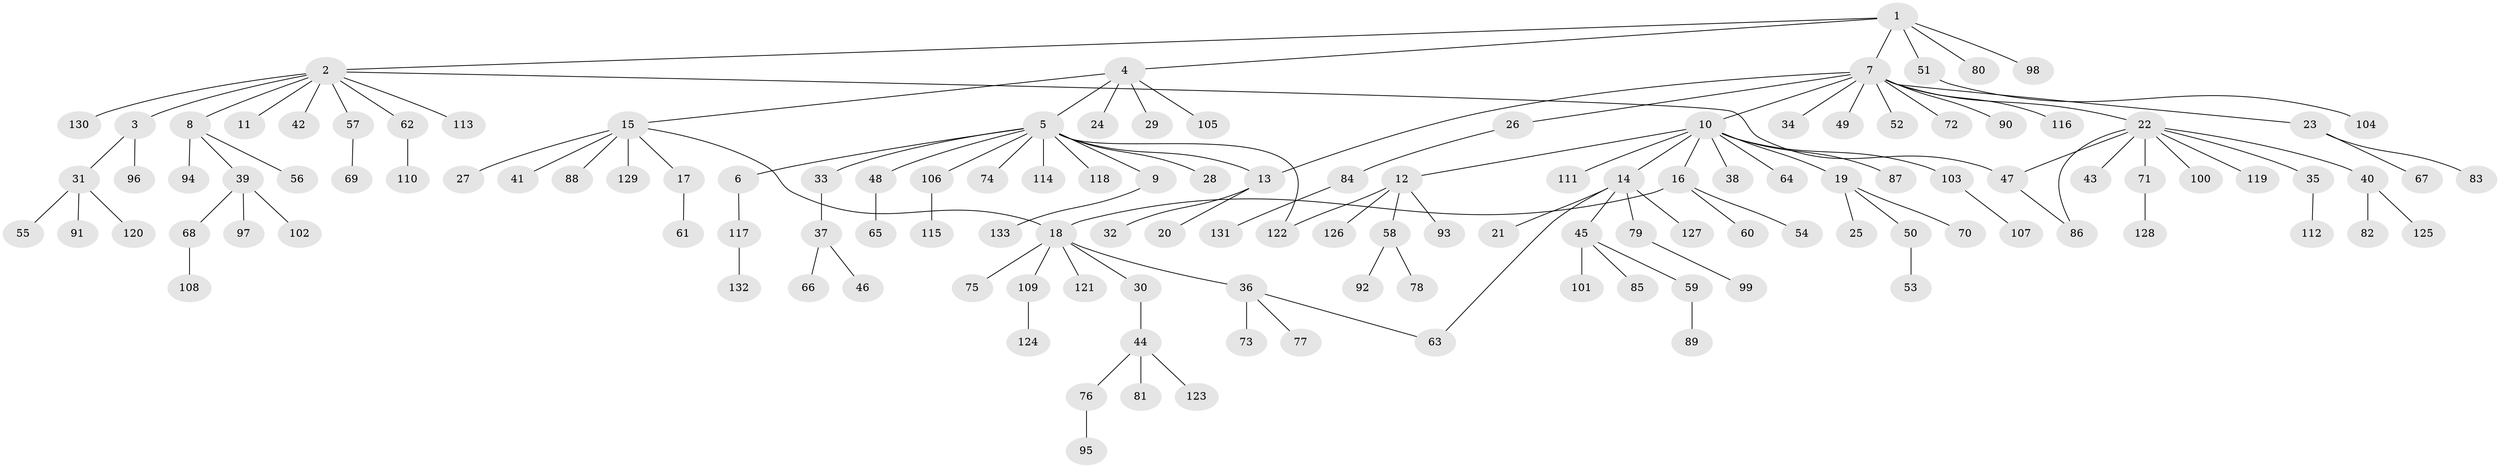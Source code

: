 // Generated by graph-tools (version 1.1) at 2025/48/03/09/25 04:48:52]
// undirected, 133 vertices, 138 edges
graph export_dot {
graph [start="1"]
  node [color=gray90,style=filled];
  1;
  2;
  3;
  4;
  5;
  6;
  7;
  8;
  9;
  10;
  11;
  12;
  13;
  14;
  15;
  16;
  17;
  18;
  19;
  20;
  21;
  22;
  23;
  24;
  25;
  26;
  27;
  28;
  29;
  30;
  31;
  32;
  33;
  34;
  35;
  36;
  37;
  38;
  39;
  40;
  41;
  42;
  43;
  44;
  45;
  46;
  47;
  48;
  49;
  50;
  51;
  52;
  53;
  54;
  55;
  56;
  57;
  58;
  59;
  60;
  61;
  62;
  63;
  64;
  65;
  66;
  67;
  68;
  69;
  70;
  71;
  72;
  73;
  74;
  75;
  76;
  77;
  78;
  79;
  80;
  81;
  82;
  83;
  84;
  85;
  86;
  87;
  88;
  89;
  90;
  91;
  92;
  93;
  94;
  95;
  96;
  97;
  98;
  99;
  100;
  101;
  102;
  103;
  104;
  105;
  106;
  107;
  108;
  109;
  110;
  111;
  112;
  113;
  114;
  115;
  116;
  117;
  118;
  119;
  120;
  121;
  122;
  123;
  124;
  125;
  126;
  127;
  128;
  129;
  130;
  131;
  132;
  133;
  1 -- 2;
  1 -- 4;
  1 -- 7;
  1 -- 51;
  1 -- 80;
  1 -- 98;
  2 -- 3;
  2 -- 8;
  2 -- 11;
  2 -- 42;
  2 -- 47;
  2 -- 57;
  2 -- 62;
  2 -- 113;
  2 -- 130;
  3 -- 31;
  3 -- 96;
  4 -- 5;
  4 -- 15;
  4 -- 24;
  4 -- 29;
  4 -- 105;
  5 -- 6;
  5 -- 9;
  5 -- 13;
  5 -- 28;
  5 -- 33;
  5 -- 48;
  5 -- 74;
  5 -- 106;
  5 -- 114;
  5 -- 118;
  5 -- 122;
  6 -- 117;
  7 -- 10;
  7 -- 13;
  7 -- 22;
  7 -- 23;
  7 -- 26;
  7 -- 34;
  7 -- 49;
  7 -- 52;
  7 -- 72;
  7 -- 90;
  7 -- 116;
  8 -- 39;
  8 -- 56;
  8 -- 94;
  9 -- 133;
  10 -- 12;
  10 -- 14;
  10 -- 16;
  10 -- 19;
  10 -- 38;
  10 -- 64;
  10 -- 87;
  10 -- 103;
  10 -- 111;
  12 -- 58;
  12 -- 93;
  12 -- 122;
  12 -- 126;
  13 -- 20;
  13 -- 32;
  14 -- 21;
  14 -- 45;
  14 -- 63;
  14 -- 79;
  14 -- 127;
  15 -- 17;
  15 -- 18;
  15 -- 27;
  15 -- 41;
  15 -- 88;
  15 -- 129;
  16 -- 18;
  16 -- 54;
  16 -- 60;
  17 -- 61;
  18 -- 30;
  18 -- 36;
  18 -- 75;
  18 -- 109;
  18 -- 121;
  19 -- 25;
  19 -- 50;
  19 -- 70;
  22 -- 35;
  22 -- 40;
  22 -- 43;
  22 -- 47;
  22 -- 71;
  22 -- 86;
  22 -- 100;
  22 -- 119;
  23 -- 67;
  23 -- 83;
  26 -- 84;
  30 -- 44;
  31 -- 55;
  31 -- 91;
  31 -- 120;
  33 -- 37;
  35 -- 112;
  36 -- 63;
  36 -- 73;
  36 -- 77;
  37 -- 46;
  37 -- 66;
  39 -- 68;
  39 -- 97;
  39 -- 102;
  40 -- 82;
  40 -- 125;
  44 -- 76;
  44 -- 81;
  44 -- 123;
  45 -- 59;
  45 -- 85;
  45 -- 101;
  47 -- 86;
  48 -- 65;
  50 -- 53;
  51 -- 104;
  57 -- 69;
  58 -- 78;
  58 -- 92;
  59 -- 89;
  62 -- 110;
  68 -- 108;
  71 -- 128;
  76 -- 95;
  79 -- 99;
  84 -- 131;
  103 -- 107;
  106 -- 115;
  109 -- 124;
  117 -- 132;
}
